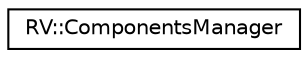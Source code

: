 digraph "Graphical Class Hierarchy"
{
 // LATEX_PDF_SIZE
  edge [fontname="Helvetica",fontsize="10",labelfontname="Helvetica",labelfontsize="10"];
  node [fontname="Helvetica",fontsize="10",shape=record];
  rankdir="LR";
  Node0 [label="RV::ComponentsManager",height=0.2,width=0.4,color="black", fillcolor="white", style="filled",URL="$class_r_v_1_1_components_manager.html",tooltip=" "];
}
